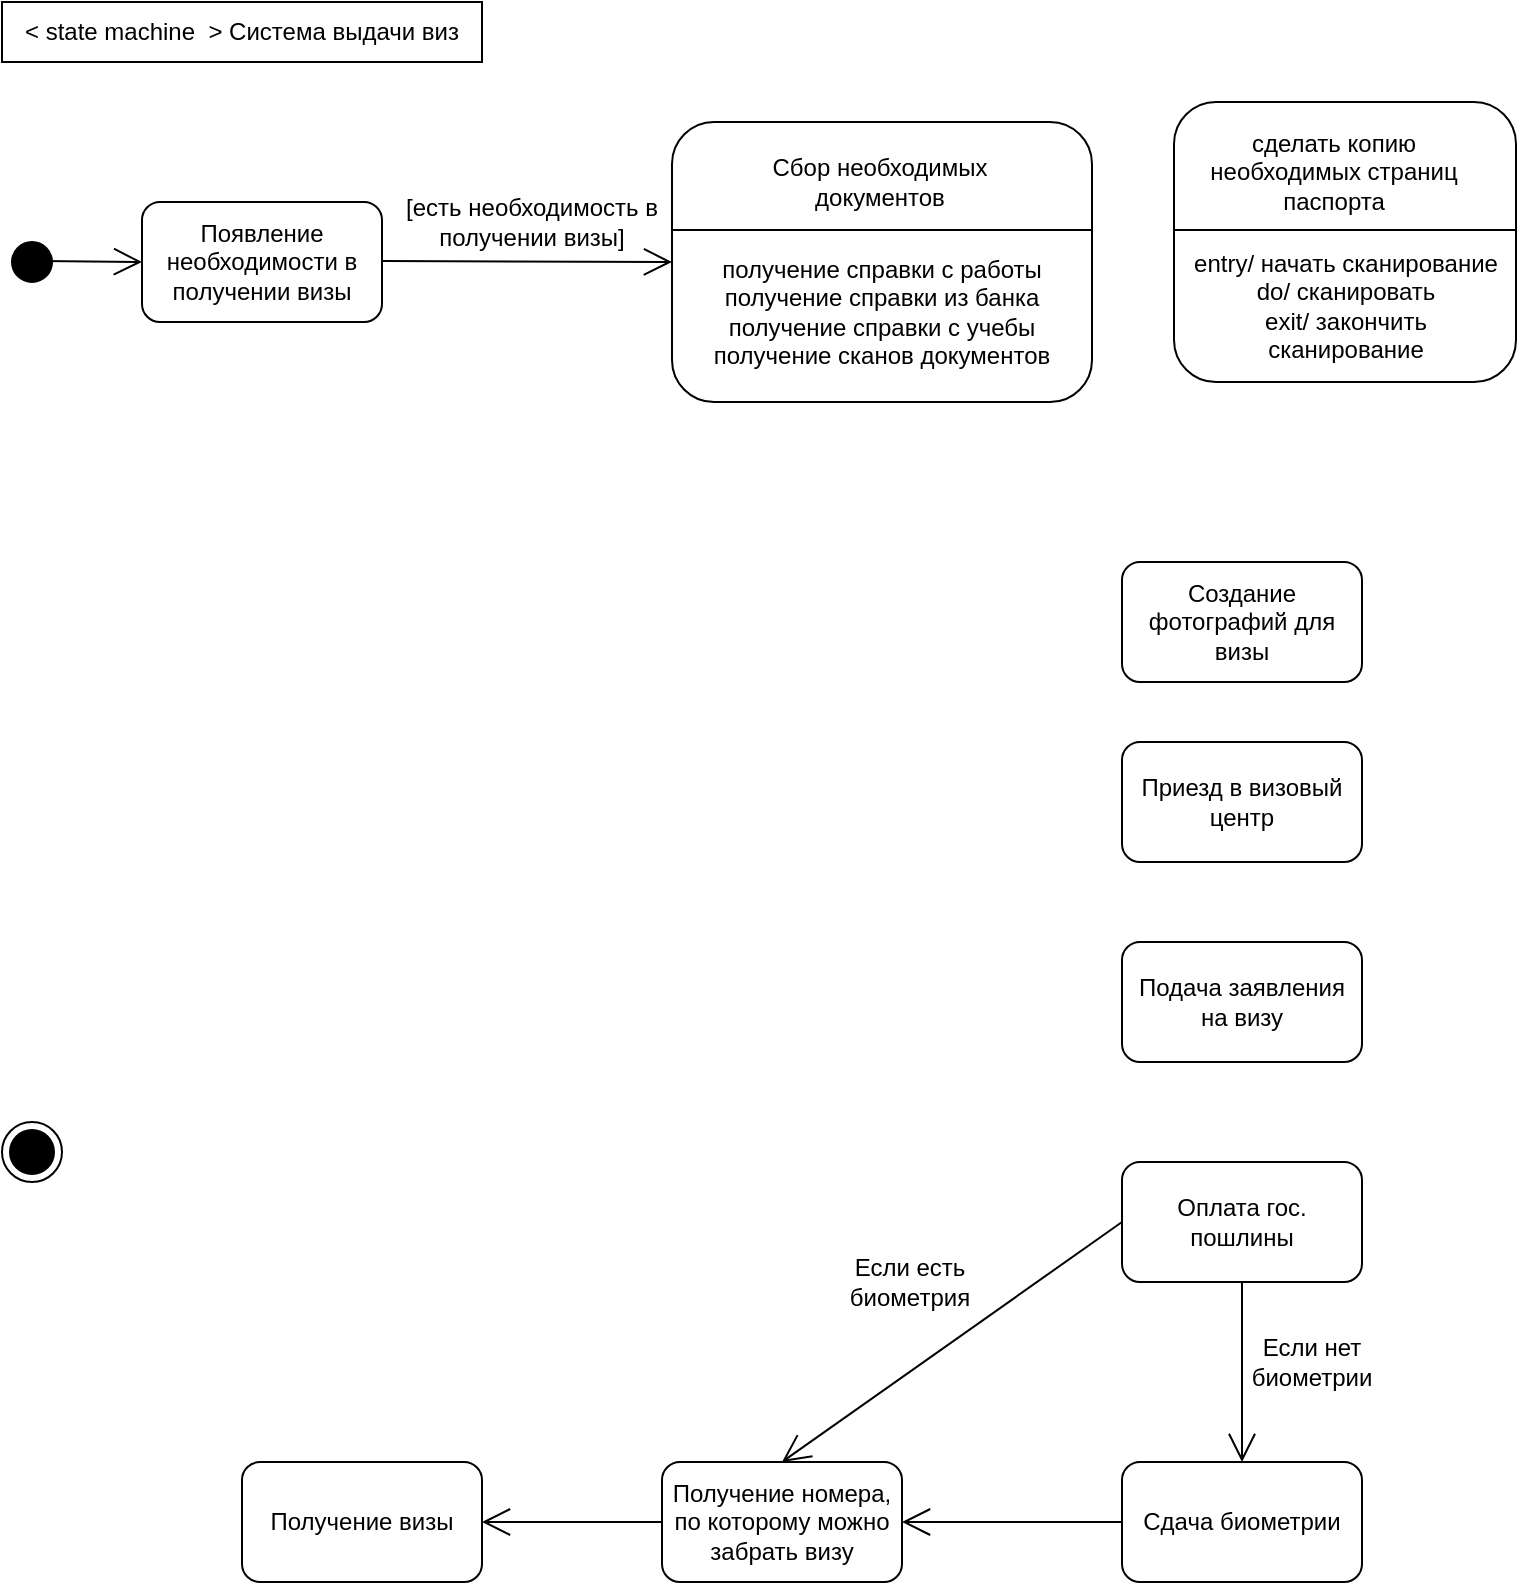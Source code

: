 <mxfile version="12.9.3" type="github">
  <diagram id="6GmDmxkY_AZuuJkv6Ied" name="Page-1">
    <mxGraphModel dx="1219" dy="656" grid="1" gridSize="10" guides="1" tooltips="1" connect="1" arrows="1" fold="1" page="1" pageScale="1" pageWidth="827" pageHeight="1169" math="0" shadow="0">
      <root>
        <mxCell id="0" />
        <mxCell id="1" parent="0" />
        <mxCell id="I90XgdQoUjDyXGkI2Q0D-1" value="&amp;lt; state machine&amp;nbsp; &amp;gt; Система выдачи виз" style="rounded=0;whiteSpace=wrap;html=1;" vertex="1" parent="1">
          <mxGeometry x="40" y="40" width="240" height="30" as="geometry" />
        </mxCell>
        <mxCell id="I90XgdQoUjDyXGkI2Q0D-8" value="" style="ellipse;html=1;shape=endState;fillColor=#000000;strokeColor=#000000;" vertex="1" parent="1">
          <mxGeometry x="40" y="600" width="30" height="30" as="geometry" />
        </mxCell>
        <mxCell id="I90XgdQoUjDyXGkI2Q0D-10" value="" style="ellipse;html=1;shape=endState;fillColor=#000000;strokeColor=#FFFFFF;" vertex="1" parent="1">
          <mxGeometry x="40" y="155" width="30" height="30" as="geometry" />
        </mxCell>
        <mxCell id="I90XgdQoUjDyXGkI2Q0D-11" value="Появление необходимости в получении визы" style="rounded=1;whiteSpace=wrap;html=1;strokeColor=#000000;" vertex="1" parent="1">
          <mxGeometry x="110" y="140" width="120" height="60" as="geometry" />
        </mxCell>
        <mxCell id="I90XgdQoUjDyXGkI2Q0D-12" value="" style="rounded=1;whiteSpace=wrap;html=1;strokeColor=#000000;" vertex="1" parent="1">
          <mxGeometry x="375" y="100" width="210" height="140" as="geometry" />
        </mxCell>
        <mxCell id="I90XgdQoUjDyXGkI2Q0D-14" value="" style="line;strokeWidth=1;fillColor=none;align=left;verticalAlign=middle;spacingTop=-1;spacingLeft=3;spacingRight=3;rotatable=0;labelPosition=right;points=[];portConstraint=eastwest;" vertex="1" parent="1">
          <mxGeometry x="375" y="150" width="210" height="8" as="geometry" />
        </mxCell>
        <mxCell id="I90XgdQoUjDyXGkI2Q0D-16" value="получение справки с работы&lt;br&gt;получение справки из банка&lt;br&gt;получение справки с учебы&lt;br&gt;получение сканов документов&lt;br&gt;" style="text;html=1;strokeColor=none;fillColor=none;align=center;verticalAlign=middle;whiteSpace=wrap;rounded=0;" vertex="1" parent="1">
          <mxGeometry x="370" y="160" width="220" height="70" as="geometry" />
        </mxCell>
        <mxCell id="I90XgdQoUjDyXGkI2Q0D-17" value="Сбор необходимых документов" style="text;html=1;strokeColor=none;fillColor=none;align=center;verticalAlign=middle;whiteSpace=wrap;rounded=0;" vertex="1" parent="1">
          <mxGeometry x="419" y="110" width="120" height="40" as="geometry" />
        </mxCell>
        <mxCell id="I90XgdQoUjDyXGkI2Q0D-18" value="" style="rounded=1;whiteSpace=wrap;html=1;strokeColor=#000000;" vertex="1" parent="1">
          <mxGeometry x="626" y="90" width="171" height="140" as="geometry" />
        </mxCell>
        <mxCell id="I90XgdQoUjDyXGkI2Q0D-20" value="Создание фотографий для визы" style="rounded=1;whiteSpace=wrap;html=1;strokeColor=#000000;" vertex="1" parent="1">
          <mxGeometry x="600" y="320" width="120" height="60" as="geometry" />
        </mxCell>
        <mxCell id="I90XgdQoUjDyXGkI2Q0D-21" value="Сдача биометрии" style="rounded=1;whiteSpace=wrap;html=1;strokeColor=#000000;" vertex="1" parent="1">
          <mxGeometry x="600" y="770" width="120" height="60" as="geometry" />
        </mxCell>
        <mxCell id="I90XgdQoUjDyXGkI2Q0D-22" value="Оплата гос. пошлины" style="rounded=1;whiteSpace=wrap;html=1;strokeColor=#000000;" vertex="1" parent="1">
          <mxGeometry x="600" y="620" width="120" height="60" as="geometry" />
        </mxCell>
        <mxCell id="I90XgdQoUjDyXGkI2Q0D-23" value="Приезд в визовый центр" style="rounded=1;whiteSpace=wrap;html=1;strokeColor=#000000;" vertex="1" parent="1">
          <mxGeometry x="600" y="410" width="120" height="60" as="geometry" />
        </mxCell>
        <mxCell id="I90XgdQoUjDyXGkI2Q0D-24" value="Подача заявления на визу" style="rounded=1;whiteSpace=wrap;html=1;strokeColor=#000000;" vertex="1" parent="1">
          <mxGeometry x="600" y="510" width="120" height="60" as="geometry" />
        </mxCell>
        <mxCell id="I90XgdQoUjDyXGkI2Q0D-26" value="Получение номера, по которому можно забрать визу" style="rounded=1;whiteSpace=wrap;html=1;strokeColor=#000000;" vertex="1" parent="1">
          <mxGeometry x="370" y="770" width="120" height="60" as="geometry" />
        </mxCell>
        <mxCell id="I90XgdQoUjDyXGkI2Q0D-27" value="Получение визы" style="rounded=1;whiteSpace=wrap;html=1;strokeColor=#000000;" vertex="1" parent="1">
          <mxGeometry x="160" y="770" width="120" height="60" as="geometry" />
        </mxCell>
        <mxCell id="I90XgdQoUjDyXGkI2Q0D-36" value="" style="line;strokeWidth=1;fillColor=none;align=left;verticalAlign=middle;spacingTop=-1;spacingLeft=3;spacingRight=3;rotatable=0;labelPosition=right;points=[];portConstraint=eastwest;" vertex="1" parent="1">
          <mxGeometry x="626" y="150" width="171" height="8" as="geometry" />
        </mxCell>
        <mxCell id="I90XgdQoUjDyXGkI2Q0D-37" value="&lt;br&gt;entry/ начать сканирование&lt;br&gt;do/ сканировать&lt;br&gt;exit/ закончить сканирование" style="text;html=1;strokeColor=none;fillColor=none;align=center;verticalAlign=middle;whiteSpace=wrap;rounded=0;" vertex="1" parent="1">
          <mxGeometry x="631.5" y="150" width="160" height="70" as="geometry" />
        </mxCell>
        <mxCell id="I90XgdQoUjDyXGkI2Q0D-40" value="сделать копию необходимых страниц паспорта" style="text;html=1;strokeColor=none;fillColor=none;align=center;verticalAlign=middle;whiteSpace=wrap;rounded=0;" vertex="1" parent="1">
          <mxGeometry x="631" y="100" width="150" height="50" as="geometry" />
        </mxCell>
        <mxCell id="I90XgdQoUjDyXGkI2Q0D-46" value="" style="endArrow=open;endFill=1;endSize=12;html=1;" edge="1" parent="1">
          <mxGeometry width="160" relative="1" as="geometry">
            <mxPoint x="60" y="169.5" as="sourcePoint" />
            <mxPoint x="110" y="170" as="targetPoint" />
          </mxGeometry>
        </mxCell>
        <mxCell id="I90XgdQoUjDyXGkI2Q0D-47" value="" style="endArrow=open;endFill=1;endSize=12;html=1;entryX=0;entryY=0.5;entryDx=0;entryDy=0;" edge="1" parent="1" target="I90XgdQoUjDyXGkI2Q0D-12">
          <mxGeometry width="160" relative="1" as="geometry">
            <mxPoint x="230" y="169.5" as="sourcePoint" />
            <mxPoint x="370" y="170" as="targetPoint" />
          </mxGeometry>
        </mxCell>
        <mxCell id="I90XgdQoUjDyXGkI2Q0D-48" value="" style="endArrow=open;endFill=1;endSize=12;html=1;exitX=0.5;exitY=1;exitDx=0;exitDy=0;entryX=0.5;entryY=0;entryDx=0;entryDy=0;" edge="1" parent="1" source="I90XgdQoUjDyXGkI2Q0D-22" target="I90XgdQoUjDyXGkI2Q0D-21">
          <mxGeometry width="160" relative="1" as="geometry">
            <mxPoint x="660" y="774" as="sourcePoint" />
            <mxPoint x="670" y="770" as="targetPoint" />
          </mxGeometry>
        </mxCell>
        <mxCell id="I90XgdQoUjDyXGkI2Q0D-49" value="Если нет биометрии" style="text;html=1;strokeColor=none;fillColor=none;align=center;verticalAlign=middle;whiteSpace=wrap;rounded=0;" vertex="1" parent="1">
          <mxGeometry x="675" y="710" width="40" height="20" as="geometry" />
        </mxCell>
        <mxCell id="I90XgdQoUjDyXGkI2Q0D-51" value="Если есть биометрия" style="text;html=1;strokeColor=none;fillColor=none;align=center;verticalAlign=middle;whiteSpace=wrap;rounded=0;" vertex="1" parent="1">
          <mxGeometry x="474" y="670" width="40" height="20" as="geometry" />
        </mxCell>
        <mxCell id="I90XgdQoUjDyXGkI2Q0D-55" value="" style="endArrow=open;endFill=1;endSize=12;html=1;exitX=0;exitY=0.5;exitDx=0;exitDy=0;entryX=0.5;entryY=0;entryDx=0;entryDy=0;" edge="1" parent="1" source="I90XgdQoUjDyXGkI2Q0D-22" target="I90XgdQoUjDyXGkI2Q0D-26">
          <mxGeometry width="160" relative="1" as="geometry">
            <mxPoint x="410" y="720" as="sourcePoint" />
            <mxPoint x="570" y="720" as="targetPoint" />
          </mxGeometry>
        </mxCell>
        <mxCell id="I90XgdQoUjDyXGkI2Q0D-56" value="" style="endArrow=open;endFill=1;endSize=12;html=1;exitX=0;exitY=0.5;exitDx=0;exitDy=0;entryX=1;entryY=0.5;entryDx=0;entryDy=0;" edge="1" parent="1" source="I90XgdQoUjDyXGkI2Q0D-21" target="I90XgdQoUjDyXGkI2Q0D-26">
          <mxGeometry width="160" relative="1" as="geometry">
            <mxPoint x="410" y="720" as="sourcePoint" />
            <mxPoint x="570" y="720" as="targetPoint" />
          </mxGeometry>
        </mxCell>
        <mxCell id="I90XgdQoUjDyXGkI2Q0D-57" value="" style="endArrow=open;endFill=1;endSize=12;html=1;exitX=0;exitY=0.5;exitDx=0;exitDy=0;entryX=1;entryY=0.5;entryDx=0;entryDy=0;" edge="1" parent="1" source="I90XgdQoUjDyXGkI2Q0D-26" target="I90XgdQoUjDyXGkI2Q0D-27">
          <mxGeometry width="160" relative="1" as="geometry">
            <mxPoint x="410" y="660" as="sourcePoint" />
            <mxPoint x="570" y="660" as="targetPoint" />
          </mxGeometry>
        </mxCell>
        <mxCell id="I90XgdQoUjDyXGkI2Q0D-59" value="[есть необходимость в получении визы]" style="text;html=1;strokeColor=none;fillColor=none;align=center;verticalAlign=middle;whiteSpace=wrap;rounded=0;" vertex="1" parent="1">
          <mxGeometry x="220" y="140" width="170" height="20" as="geometry" />
        </mxCell>
      </root>
    </mxGraphModel>
  </diagram>
</mxfile>
